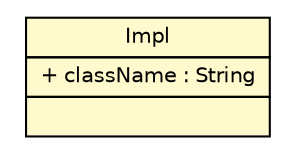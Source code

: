 #!/usr/local/bin/dot
#
# Class diagram 
# Generated by UMLGraph version R5_6 (http://www.umlgraph.org/)
#

digraph G {
	edge [fontname="Helvetica",fontsize=10,labelfontname="Helvetica",labelfontsize=10];
	node [fontname="Helvetica",fontsize=10,shape=plaintext];
	nodesep=0.25;
	ranksep=0.5;
	// sorcer.eo.operator.Impl
	c594081 [label=<<table title="sorcer.eo.operator.Impl" border="0" cellborder="1" cellspacing="0" cellpadding="2" port="p" bgcolor="lemonChiffon" href="./operator.Impl.html">
		<tr><td><table border="0" cellspacing="0" cellpadding="1">
<tr><td align="center" balign="center"> Impl </td></tr>
		</table></td></tr>
		<tr><td><table border="0" cellspacing="0" cellpadding="1">
<tr><td align="left" balign="left"> + className : String </td></tr>
		</table></td></tr>
		<tr><td><table border="0" cellspacing="0" cellpadding="1">
<tr><td align="left" balign="left">  </td></tr>
		</table></td></tr>
		</table>>, URL="./operator.Impl.html", fontname="Helvetica", fontcolor="black", fontsize=10.0];
}

